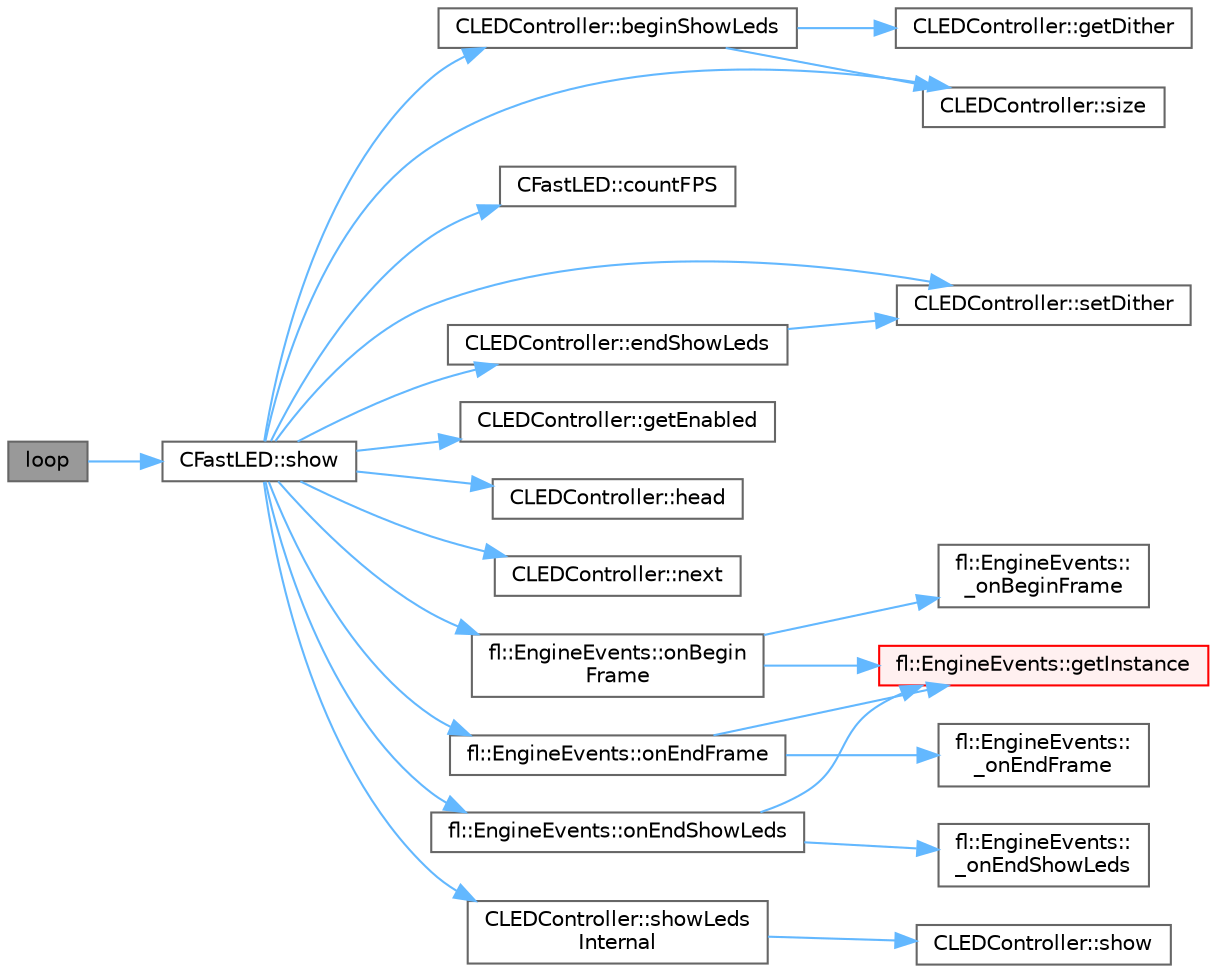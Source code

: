 digraph "loop"
{
 // LATEX_PDF_SIZE
  bgcolor="transparent";
  edge [fontname=Helvetica,fontsize=10,labelfontname=Helvetica,labelfontsize=10];
  node [fontname=Helvetica,fontsize=10,shape=box,height=0.2,width=0.4];
  rankdir="LR";
  Node1 [id="Node000001",label="loop",height=0.2,width=0.4,color="gray40", fillcolor="grey60", style="filled", fontcolor="black",tooltip=" "];
  Node1 -> Node2 [id="edge1_Node000001_Node000002",color="steelblue1",style="solid",tooltip=" "];
  Node2 [id="Node000002",label="CFastLED::show",height=0.2,width=0.4,color="grey40", fillcolor="white", style="filled",URL="$dd/dbb/class_c_fast_l_e_d.html#a83afdd1e2a21f33ac4f8d2610d6e331b",tooltip="Update all our controllers with the current led colors, using the passed in brightness."];
  Node2 -> Node3 [id="edge2_Node000002_Node000003",color="steelblue1",style="solid",tooltip=" "];
  Node3 [id="Node000003",label="CLEDController::beginShowLeds",height=0.2,width=0.4,color="grey40", fillcolor="white", style="filled",URL="$d6/d2c/class_c_l_e_d_controller.html#af9962ef739bdb3b590ee66f3780765d6",tooltip=" "];
  Node3 -> Node4 [id="edge3_Node000003_Node000004",color="steelblue1",style="solid",tooltip=" "];
  Node4 [id="Node000004",label="CLEDController::getDither",height=0.2,width=0.4,color="grey40", fillcolor="white", style="filled",URL="$d6/d2c/class_c_l_e_d_controller.html#a676f705adf93898739a405b85150a3e7",tooltip="Get the dithering option currently set for this controller."];
  Node3 -> Node5 [id="edge4_Node000003_Node000005",color="steelblue1",style="solid",tooltip=" "];
  Node5 [id="Node000005",label="CLEDController::size",height=0.2,width=0.4,color="grey40", fillcolor="white", style="filled",URL="$d6/d2c/class_c_l_e_d_controller.html#a63f75cf7e55cf8da46db5fd27110bb3e",tooltip="How many LEDs does this controller manage?"];
  Node2 -> Node6 [id="edge5_Node000002_Node000006",color="steelblue1",style="solid",tooltip=" "];
  Node6 [id="Node000006",label="CFastLED::countFPS",height=0.2,width=0.4,color="grey40", fillcolor="white", style="filled",URL="$dd/dbb/class_c_fast_l_e_d.html#a61d27e179c9b68bde89d220aebc0de32",tooltip="For debugging, this will keep track of time between calls to countFPS()."];
  Node2 -> Node7 [id="edge6_Node000002_Node000007",color="steelblue1",style="solid",tooltip=" "];
  Node7 [id="Node000007",label="CLEDController::endShowLeds",height=0.2,width=0.4,color="grey40", fillcolor="white", style="filled",URL="$d6/d2c/class_c_l_e_d_controller.html#a49b221af013bf196c2068e2cbd1c299d",tooltip=" "];
  Node7 -> Node8 [id="edge7_Node000007_Node000008",color="steelblue1",style="solid",tooltip=" "];
  Node8 [id="Node000008",label="CLEDController::setDither",height=0.2,width=0.4,color="grey40", fillcolor="white", style="filled",URL="$d6/d2c/class_c_l_e_d_controller.html#a2a231accbeb00e6a6080a7e55274a279",tooltip="Set the dithering mode for this controller to use."];
  Node2 -> Node9 [id="edge8_Node000002_Node000009",color="steelblue1",style="solid",tooltip=" "];
  Node9 [id="Node000009",label="CLEDController::getEnabled",height=0.2,width=0.4,color="grey40", fillcolor="white", style="filled",URL="$d6/d2c/class_c_l_e_d_controller.html#a6bd253f670640ea4d1bd0d71b8029f2a",tooltip=" "];
  Node2 -> Node10 [id="edge9_Node000002_Node000010",color="steelblue1",style="solid",tooltip=" "];
  Node10 [id="Node000010",label="CLEDController::head",height=0.2,width=0.4,color="grey40", fillcolor="white", style="filled",URL="$d6/d2c/class_c_l_e_d_controller.html#a8b412ff1fd4833d0db63a175d40a2ee0",tooltip="Get the first LED controller in the linked list of controllers."];
  Node2 -> Node11 [id="edge10_Node000002_Node000011",color="steelblue1",style="solid",tooltip=" "];
  Node11 [id="Node000011",label="CLEDController::next",height=0.2,width=0.4,color="grey40", fillcolor="white", style="filled",URL="$d6/d2c/class_c_l_e_d_controller.html#a21a4d2b3415dd7b24175ebdb51c9ced0",tooltip="Get the next controller in the linked list after this one."];
  Node2 -> Node12 [id="edge11_Node000002_Node000012",color="steelblue1",style="solid",tooltip=" "];
  Node12 [id="Node000012",label="fl::EngineEvents::onBegin\lFrame",height=0.2,width=0.4,color="grey40", fillcolor="white", style="filled",URL="$de/dca/classfl_1_1_engine_events.html#a7147debfba714b8ab0925af1a7c935c0",tooltip=" "];
  Node12 -> Node13 [id="edge12_Node000012_Node000013",color="steelblue1",style="solid",tooltip=" "];
  Node13 [id="Node000013",label="fl::EngineEvents::\l_onBeginFrame",height=0.2,width=0.4,color="grey40", fillcolor="white", style="filled",URL="$de/dca/classfl_1_1_engine_events.html#a9dfab83407c4cb0c15065e242d49de62",tooltip=" "];
  Node12 -> Node14 [id="edge13_Node000012_Node000014",color="steelblue1",style="solid",tooltip=" "];
  Node14 [id="Node000014",label="fl::EngineEvents::getInstance",height=0.2,width=0.4,color="red", fillcolor="#FFF0F0", style="filled",URL="$de/dca/classfl_1_1_engine_events.html#a34a4625c4fbcf754f70820bc4f0e418b",tooltip=" "];
  Node2 -> Node16 [id="edge14_Node000002_Node000016",color="steelblue1",style="solid",tooltip=" "];
  Node16 [id="Node000016",label="fl::EngineEvents::onEndFrame",height=0.2,width=0.4,color="grey40", fillcolor="white", style="filled",URL="$de/dca/classfl_1_1_engine_events.html#ab7d24c4783214392de84947cd7df5570",tooltip=" "];
  Node16 -> Node17 [id="edge15_Node000016_Node000017",color="steelblue1",style="solid",tooltip=" "];
  Node17 [id="Node000017",label="fl::EngineEvents::\l_onEndFrame",height=0.2,width=0.4,color="grey40", fillcolor="white", style="filled",URL="$de/dca/classfl_1_1_engine_events.html#a643d9a8597b79d76daed94c29845e886",tooltip=" "];
  Node16 -> Node14 [id="edge16_Node000016_Node000014",color="steelblue1",style="solid",tooltip=" "];
  Node2 -> Node18 [id="edge17_Node000002_Node000018",color="steelblue1",style="solid",tooltip=" "];
  Node18 [id="Node000018",label="fl::EngineEvents::onEndShowLeds",height=0.2,width=0.4,color="grey40", fillcolor="white", style="filled",URL="$de/dca/classfl_1_1_engine_events.html#af1bb9a46fdc6694a1b5c87a49c516ae8",tooltip=" "];
  Node18 -> Node19 [id="edge18_Node000018_Node000019",color="steelblue1",style="solid",tooltip=" "];
  Node19 [id="Node000019",label="fl::EngineEvents::\l_onEndShowLeds",height=0.2,width=0.4,color="grey40", fillcolor="white", style="filled",URL="$de/dca/classfl_1_1_engine_events.html#ae6b4037ab7b73bf0d69e07c4956f9450",tooltip=" "];
  Node18 -> Node14 [id="edge19_Node000018_Node000014",color="steelblue1",style="solid",tooltip=" "];
  Node2 -> Node8 [id="edge20_Node000002_Node000008",color="steelblue1",style="solid",tooltip=" "];
  Node2 -> Node20 [id="edge21_Node000002_Node000020",color="steelblue1",style="solid",tooltip=" "];
  Node20 [id="Node000020",label="CLEDController::showLeds\lInternal",height=0.2,width=0.4,color="grey40", fillcolor="white", style="filled",URL="$d6/d2c/class_c_l_e_d_controller.html#ac5355e980ac13d9ae97561f183f73990",tooltip="Write the data to the LEDs managed by this controller."];
  Node20 -> Node21 [id="edge22_Node000020_Node000021",color="steelblue1",style="solid",tooltip=" "];
  Node21 [id="Node000021",label="CLEDController::show",height=0.2,width=0.4,color="grey40", fillcolor="white", style="filled",URL="$d6/d2c/class_c_l_e_d_controller.html#afc8fb063666d03527aabc86d8531e007",tooltip="Write the passed in RGB data out to the LEDs managed by this controller."];
  Node2 -> Node5 [id="edge23_Node000002_Node000005",color="steelblue1",style="solid",tooltip=" "];
}
